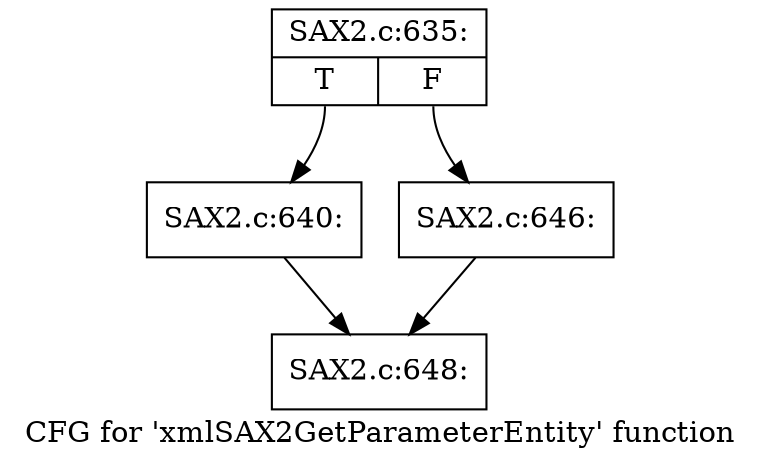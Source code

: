 digraph "CFG for 'xmlSAX2GetParameterEntity' function" {
	label="CFG for 'xmlSAX2GetParameterEntity' function";

	Node0x41673d0 [shape=record,label="{SAX2.c:635:|{<s0>T|<s1>F}}"];
	Node0x41673d0:s0 -> Node0x40cfc30;
	Node0x41673d0:s1 -> Node0x40cfc80;
	Node0x40cfc30 [shape=record,label="{SAX2.c:640:}"];
	Node0x40cfc30 -> Node0x413e070;
	Node0x40cfc80 [shape=record,label="{SAX2.c:646:}"];
	Node0x40cfc80 -> Node0x413e070;
	Node0x413e070 [shape=record,label="{SAX2.c:648:}"];
}
